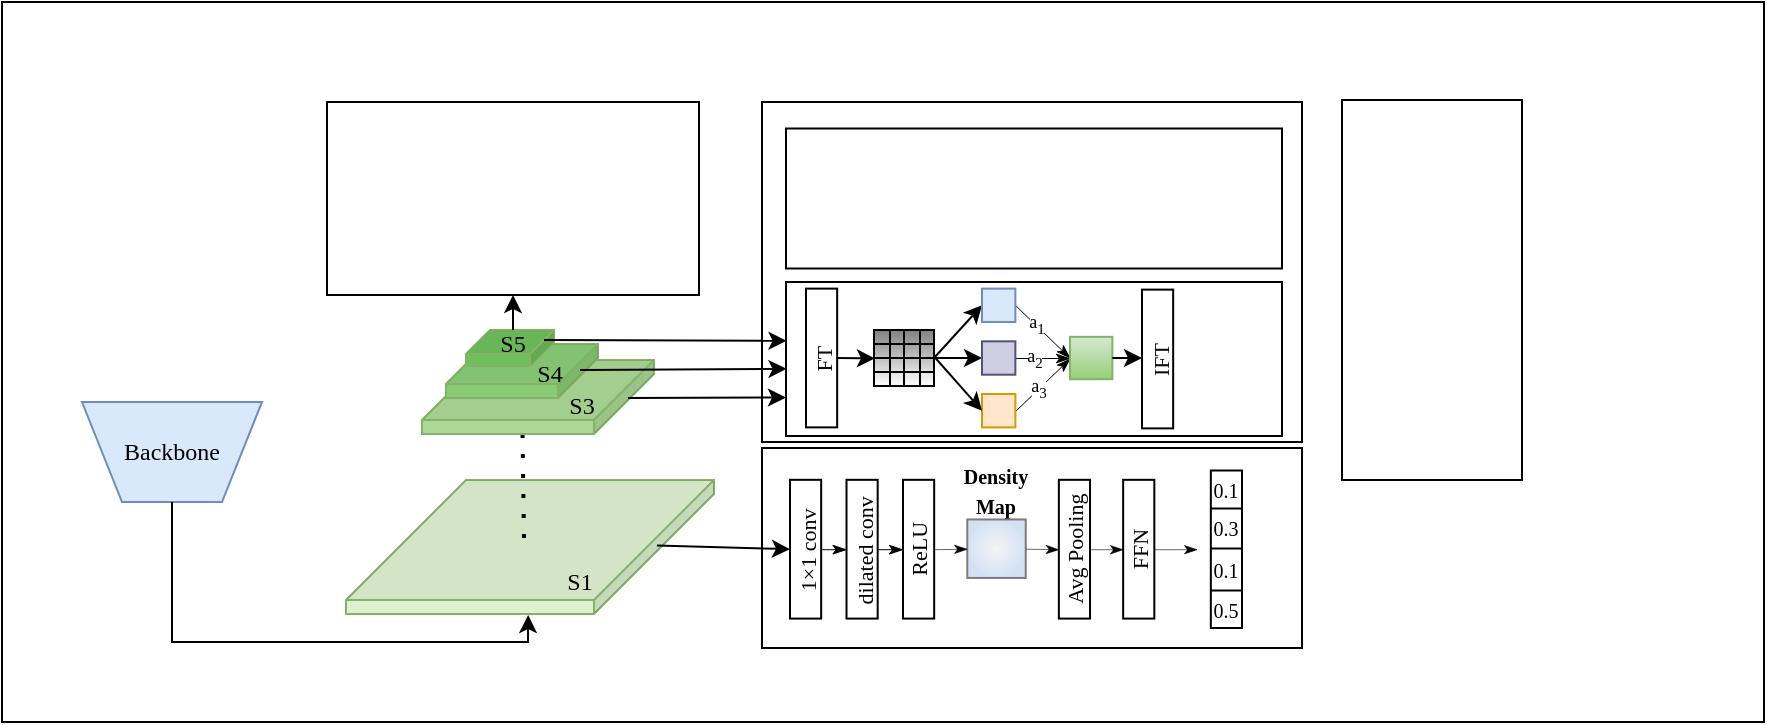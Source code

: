 <mxfile version="26.0.10">
  <diagram name="第 1 页" id="CLWAl7Uv6BVstPCbY0PA">
    <mxGraphModel dx="372" dy="190" grid="1" gridSize="10" guides="1" tooltips="1" connect="1" arrows="1" fold="1" page="1" pageScale="1" pageWidth="827" pageHeight="1169" math="1" shadow="0">
      <root>
        <mxCell id="0" />
        <mxCell id="1" parent="0" />
        <mxCell id="A3obOHkXwMJdT8IcUlnu-3" value="" style="rounded=0;whiteSpace=wrap;html=1;textOpacity=0;movable=1;resizable=1;rotatable=1;deletable=1;editable=1;locked=0;connectable=1;" parent="1" vertex="1">
          <mxGeometry x="20" y="80" width="881" height="360" as="geometry" />
        </mxCell>
        <mxCell id="vyVkkQDFkFN2ZyO-FKbN-2" value="Backbone" style="shape=trapezoid;perimeter=trapezoidPerimeter;whiteSpace=wrap;html=1;fixedSize=1;flipV=1;fillColor=#dae8fc;strokeColor=#6c8ebf;fontFamily=Times New Roman;" parent="1" vertex="1">
          <mxGeometry x="60" y="280" width="90" height="50" as="geometry" />
        </mxCell>
        <mxCell id="A3obOHkXwMJdT8IcUlnu-4" value="" style="rounded=0;whiteSpace=wrap;html=1;fontFamily=Times New Roman;" parent="1" vertex="1">
          <mxGeometry x="400" y="130" width="270" height="170" as="geometry" />
        </mxCell>
        <mxCell id="A3obOHkXwMJdT8IcUlnu-6" value="" style="rounded=0;whiteSpace=wrap;html=1;fontFamily=Times New Roman;" parent="1" vertex="1">
          <mxGeometry x="690" y="129" width="90" height="190" as="geometry" />
        </mxCell>
        <mxCell id="A3obOHkXwMJdT8IcUlnu-8" value="" style="endArrow=classic;html=1;rounded=0;entryX=0.505;entryY=1.008;entryDx=0;entryDy=0;entryPerimeter=0;exitX=0.5;exitY=1;exitDx=0;exitDy=0;fontFamily=Times New Roman;" parent="1" source="vyVkkQDFkFN2ZyO-FKbN-2" target="vyVkkQDFkFN2ZyO-FKbN-3" edge="1">
          <mxGeometry width="50" height="50" relative="1" as="geometry">
            <mxPoint x="120" y="440" as="sourcePoint" />
            <mxPoint x="170" y="390" as="targetPoint" />
            <Array as="points">
              <mxPoint x="105" y="400" />
              <mxPoint x="283" y="400" />
            </Array>
          </mxGeometry>
        </mxCell>
        <mxCell id="pcxJnYcUo_0ArzD0kZ6v-15" value="" style="group" parent="1" vertex="1" connectable="0">
          <mxGeometry x="192" y="319" width="184" height="67" as="geometry" />
        </mxCell>
        <mxCell id="vyVkkQDFkFN2ZyO-FKbN-3" value="" style="shape=cube;whiteSpace=wrap;html=1;boundedLbl=1;backgroundOutline=1;darkOpacity=0.05;darkOpacity2=0.1;size=60;fillStyle=solid;flipH=1;spacingTop=-1;spacingLeft=0;spacing=2;fillColor=light-dark(#dff0d2, #ededed);strokeColor=#82b366;movable=1;resizable=1;rotatable=1;deletable=1;editable=1;locked=0;connectable=1;fontFamily=Times New Roman;" parent="pcxJnYcUo_0ArzD0kZ6v-15" vertex="1">
          <mxGeometry width="184" height="67" as="geometry" />
        </mxCell>
        <mxCell id="pcxJnYcUo_0ArzD0kZ6v-14" value="S1" style="text;html=1;align=center;verticalAlign=middle;whiteSpace=wrap;rounded=0;fontSize=12;fontFamily=Times New Roman;" parent="pcxJnYcUo_0ArzD0kZ6v-15" vertex="1">
          <mxGeometry x="87" y="35.75" width="60" height="30" as="geometry" />
        </mxCell>
        <mxCell id="A3obOHkXwMJdT8IcUlnu-14" value="" style="endArrow=none;dashed=1;html=1;rounded=0;entryX=1;entryY=1;entryDx=0;entryDy=0;dashPattern=1 4;strokeWidth=2;fontFamily=Times New Roman;" parent="1" edge="1">
          <mxGeometry width="50" height="50" relative="1" as="geometry">
            <mxPoint x="281" y="348" as="sourcePoint" />
            <mxPoint x="280" y="276.5" as="targetPoint" />
          </mxGeometry>
        </mxCell>
        <mxCell id="pcxJnYcUo_0ArzD0kZ6v-10" value="" style="group" parent="1" vertex="1" connectable="0">
          <mxGeometry x="230" y="244" width="116" height="53" as="geometry" />
        </mxCell>
        <mxCell id="vyVkkQDFkFN2ZyO-FKbN-9" value="" style="shape=cube;whiteSpace=wrap;html=1;boundedLbl=1;backgroundOutline=1;darkOpacity=0.05;darkOpacity2=0.1;size=30;fillStyle=solid;flipH=1;spacingTop=-1;spacingLeft=0;spacing=2;fillColor=light-dark(#acd998, #1f2f1e);strokeColor=#82b366;movable=1;resizable=1;rotatable=1;deletable=1;editable=1;locked=0;connectable=1;fontFamily=Times New Roman;" parent="pcxJnYcUo_0ArzD0kZ6v-10" vertex="1">
          <mxGeometry y="15" width="116" height="37" as="geometry" />
        </mxCell>
        <mxCell id="A3obOHkXwMJdT8IcUlnu-19" value="S3" style="text;html=1;align=center;verticalAlign=middle;whiteSpace=wrap;rounded=0;fontSize=12;fontFamily=Times New Roman;" parent="pcxJnYcUo_0ArzD0kZ6v-10" vertex="1">
          <mxGeometry x="50" y="23" width="60" height="30" as="geometry" />
        </mxCell>
        <mxCell id="vyVkkQDFkFN2ZyO-FKbN-11" value="" style="shape=cube;whiteSpace=wrap;html=1;boundedLbl=1;backgroundOutline=1;darkOpacity=0.05;darkOpacity2=0.1;size=20;fillStyle=solid;flipH=1;spacingTop=-1;spacingLeft=0;spacing=2;fillColor=light-dark(#8acc76, #1f2f1e);strokeColor=#82b366;movable=1;resizable=1;rotatable=1;deletable=1;editable=1;locked=0;connectable=1;" parent="pcxJnYcUo_0ArzD0kZ6v-10" vertex="1">
          <mxGeometry x="12" y="7" width="76" height="27" as="geometry" />
        </mxCell>
        <mxCell id="A3obOHkXwMJdT8IcUlnu-20" value="S4" style="text;html=1;align=center;verticalAlign=middle;whiteSpace=wrap;rounded=0;fontSize=12;fontFamily=Times New Roman;" parent="pcxJnYcUo_0ArzD0kZ6v-10" vertex="1">
          <mxGeometry x="34" y="7" width="60" height="30" as="geometry" />
        </mxCell>
        <mxCell id="vyVkkQDFkFN2ZyO-FKbN-10" value="" style="shape=cube;whiteSpace=wrap;html=1;boundedLbl=1;backgroundOutline=1;darkOpacity=0.05;darkOpacity2=0.1;size=12;fillStyle=solid;flipH=1;spacingTop=-1;spacingLeft=0;spacing=2;fillColor=light-dark(#6fbf5d, #0c2100);strokeColor=#82b366;movable=1;resizable=1;rotatable=1;deletable=1;editable=1;locked=0;connectable=1;" parent="pcxJnYcUo_0ArzD0kZ6v-10" vertex="1">
          <mxGeometry x="22" width="44" height="18" as="geometry" />
        </mxCell>
        <mxCell id="A3obOHkXwMJdT8IcUlnu-18" value="S5" style="text;html=1;align=center;verticalAlign=middle;whiteSpace=wrap;rounded=0;fontSize=12;fontFamily=Times New Roman;" parent="pcxJnYcUo_0ArzD0kZ6v-10" vertex="1">
          <mxGeometry x="25" width="41" height="14" as="geometry" />
        </mxCell>
        <mxCell id="pcxJnYcUo_0ArzD0kZ6v-11" value="" style="rounded=0;whiteSpace=wrap;html=1;" parent="1" vertex="1">
          <mxGeometry x="182.5" y="130" width="186" height="96.5" as="geometry" />
        </mxCell>
        <mxCell id="pcxJnYcUo_0ArzD0kZ6v-12" value="" style="rounded=0;whiteSpace=wrap;html=1;" parent="1" vertex="1">
          <mxGeometry x="412" y="143.25" width="248" height="70" as="geometry" />
        </mxCell>
        <mxCell id="pcxJnYcUo_0ArzD0kZ6v-13" value="" style="rounded=0;whiteSpace=wrap;html=1;" parent="1" vertex="1">
          <mxGeometry x="412" y="220" width="248" height="77" as="geometry" />
        </mxCell>
        <mxCell id="pcxJnYcUo_0ArzD0kZ6v-19" value="" style="endArrow=classic;html=1;rounded=0;exitX=1;exitY=0.25;exitDx=0;exitDy=0;entryX=0.001;entryY=0.334;entryDx=0;entryDy=0;entryPerimeter=0;" parent="1" edge="1">
          <mxGeometry width="50" height="50" relative="1" as="geometry">
            <mxPoint x="291.0" y="249" as="sourcePoint" />
            <mxPoint x="412.248" y="249.378" as="targetPoint" />
          </mxGeometry>
        </mxCell>
        <mxCell id="pcxJnYcUo_0ArzD0kZ6v-20" value="" style="endArrow=classic;html=1;rounded=0;entryX=0.001;entryY=0.564;entryDx=0;entryDy=0;entryPerimeter=0;" parent="1" edge="1" target="pcxJnYcUo_0ArzD0kZ6v-13">
          <mxGeometry width="50" height="50" relative="1" as="geometry">
            <mxPoint x="309" y="264" as="sourcePoint" />
            <mxPoint x="410" y="260" as="targetPoint" />
          </mxGeometry>
        </mxCell>
        <mxCell id="pcxJnYcUo_0ArzD0kZ6v-21" value="" style="endArrow=classic;html=1;rounded=0;entryX=0;entryY=0.75;entryDx=0;entryDy=0;" parent="1" edge="1" target="pcxJnYcUo_0ArzD0kZ6v-13">
          <mxGeometry width="50" height="50" relative="1" as="geometry">
            <mxPoint x="333" y="278" as="sourcePoint" />
            <mxPoint x="412" y="277" as="targetPoint" />
          </mxGeometry>
        </mxCell>
        <mxCell id="A3obOHkXwMJdT8IcUlnu-5" value="" style="rounded=0;whiteSpace=wrap;html=1;fontFamily=Times New Roman;" parent="1" vertex="1">
          <mxGeometry x="400" y="303" width="270" height="100" as="geometry" />
        </mxCell>
        <mxCell id="gEg5M-laVUsotHvPiH9H-1" value="" style="endArrow=classic;html=1;rounded=0;entryX=0.5;entryY=1;entryDx=0;entryDy=0;exitX=0.5;exitY=0;exitDx=0;exitDy=0;" edge="1" parent="1" source="A3obOHkXwMJdT8IcUlnu-18" target="pcxJnYcUo_0ArzD0kZ6v-11">
          <mxGeometry width="50" height="50" relative="1" as="geometry">
            <mxPoint x="290" y="295" as="sourcePoint" />
            <mxPoint x="220" y="250" as="targetPoint" />
          </mxGeometry>
        </mxCell>
        <mxCell id="pcxJnYcUo_0ArzD0kZ6v-22" value="" style="endArrow=classic;html=1;rounded=0;exitX=0.155;exitY=0.488;exitDx=0;exitDy=0;exitPerimeter=0;entryX=0;entryY=0.5;entryDx=0;entryDy=0;" parent="1" source="vyVkkQDFkFN2ZyO-FKbN-3" target="A3obOHkXwMJdT8IcUlnu-23" edge="1">
          <mxGeometry width="50" height="50" relative="1" as="geometry">
            <mxPoint x="347" y="282" as="sourcePoint" />
            <mxPoint x="410" y="353" as="targetPoint" />
          </mxGeometry>
        </mxCell>
        <mxCell id="pcxJnYcUo_0ArzD0kZ6v-6" value="" style="group" parent="1" vertex="1" connectable="0">
          <mxGeometry x="414" y="309" width="226" height="84" as="geometry" />
        </mxCell>
        <mxCell id="A3obOHkXwMJdT8IcUlnu-70" value="&lt;font style=&quot;font-size: 10px;&quot; face=&quot;Times New Roman&quot;&gt;&lt;b style=&quot;&quot;&gt;Density&lt;br&gt;&lt;/b&gt;&lt;/font&gt;&lt;b style=&quot;font-size: 10px; font-family: &amp;quot;Times New Roman&amp;quot;; background-color: transparent; color: light-dark(rgb(0, 0, 0), rgb(255, 255, 255));&quot;&gt;Map&lt;/b&gt;" style="text;html=1;align=center;verticalAlign=middle;whiteSpace=wrap;rounded=0;" parent="pcxJnYcUo_0ArzD0kZ6v-6" vertex="1">
          <mxGeometry x="74.034" width="58.448" height="29.735" as="geometry" />
        </mxCell>
        <mxCell id="pcxJnYcUo_0ArzD0kZ6v-5" value="" style="group" parent="pcxJnYcUo_0ArzD0kZ6v-6" vertex="1" connectable="0">
          <mxGeometry y="5.204" width="226" height="78.796" as="geometry" />
        </mxCell>
        <mxCell id="A3obOHkXwMJdT8IcUlnu-23" value="&lt;p style=&quot;margin: 0px; font-variant-numeric: normal; font-variant-east-asian: normal; font-variant-alternates: normal; font-size-adjust: none; font-kerning: auto; font-optical-sizing: auto; font-feature-settings: normal; font-variation-settings: normal; font-variant-position: normal; font-variant-emoji: normal; font-stretch: normal; line-height: normal; text-align: start;&quot; class=&quot;p1&quot;&gt;&lt;font face=&quot;Times New Roman&quot; style=&quot;color: rgb(0, 0, 0); font-size: 11px;&quot;&gt;1×1 conv&lt;/font&gt;&lt;/p&gt;" style="rounded=0;whiteSpace=wrap;html=1;horizontal=0;" parent="pcxJnYcUo_0ArzD0kZ6v-5" vertex="1">
          <mxGeometry y="4.708" width="15.586" height="69.381" as="geometry" />
        </mxCell>
        <mxCell id="A3obOHkXwMJdT8IcUlnu-27" value="" style="whiteSpace=wrap;html=1;aspect=fixed;fillColor=#f5f5f5;strokeColor=light-dark(#817979, #959595);gradientColor=#D4E1F5;gradientDirection=radial;" parent="pcxJnYcUo_0ArzD0kZ6v-5" vertex="1">
          <mxGeometry x="88.647" y="24.531" width="29.224" height="29.224" as="geometry" />
        </mxCell>
        <mxCell id="A3obOHkXwMJdT8IcUlnu-30" value="" style="shape=table;startSize=0;container=1;collapsible=0;childLayout=tableLayout;fontSize=14;fontFamily=Times New Roman;align=center;" parent="pcxJnYcUo_0ArzD0kZ6v-5" vertex="1">
          <mxGeometry x="210.414" width="15.586" height="78.796" as="geometry" />
        </mxCell>
        <mxCell id="A3obOHkXwMJdT8IcUlnu-47" style="shape=tableRow;horizontal=0;startSize=0;swimlaneHead=0;swimlaneBody=0;strokeColor=inherit;top=0;left=0;bottom=0;right=0;collapsible=0;dropTarget=0;fillColor=none;points=[[0,0.5],[1,0.5]];portConstraint=eastwest;fontSize=16;" parent="A3obOHkXwMJdT8IcUlnu-30" vertex="1">
          <mxGeometry width="15.586" height="19" as="geometry" />
        </mxCell>
        <mxCell id="A3obOHkXwMJdT8IcUlnu-48" value="0.1" style="shape=partialRectangle;html=1;whiteSpace=wrap;connectable=0;strokeColor=inherit;overflow=hidden;fillColor=none;top=0;left=0;bottom=0;right=0;pointerEvents=1;fontSize=10;fontFamily=Times New Roman;" parent="A3obOHkXwMJdT8IcUlnu-47" vertex="1">
          <mxGeometry width="16" height="19" as="geometry">
            <mxRectangle width="16" height="19" as="alternateBounds" />
          </mxGeometry>
        </mxCell>
        <mxCell id="A3obOHkXwMJdT8IcUlnu-31" value="" style="shape=tableRow;horizontal=0;startSize=0;swimlaneHead=0;swimlaneBody=0;strokeColor=inherit;top=0;left=0;bottom=0;right=0;collapsible=0;dropTarget=0;fillColor=none;points=[[0,0.5],[1,0.5]];portConstraint=eastwest;fontSize=16;" parent="A3obOHkXwMJdT8IcUlnu-30" vertex="1">
          <mxGeometry y="19" width="15.586" height="20" as="geometry" />
        </mxCell>
        <mxCell id="A3obOHkXwMJdT8IcUlnu-32" value="0.3" style="shape=partialRectangle;html=1;whiteSpace=wrap;connectable=0;strokeColor=inherit;overflow=hidden;fillColor=none;top=0;left=0;bottom=0;right=0;pointerEvents=1;fontSize=10;fontFamily=Times New Roman;" parent="A3obOHkXwMJdT8IcUlnu-31" vertex="1">
          <mxGeometry width="16" height="20" as="geometry">
            <mxRectangle width="16" height="20" as="alternateBounds" />
          </mxGeometry>
        </mxCell>
        <mxCell id="A3obOHkXwMJdT8IcUlnu-35" value="" style="shape=tableRow;horizontal=0;startSize=0;swimlaneHead=0;swimlaneBody=0;strokeColor=inherit;top=0;left=0;bottom=0;right=0;collapsible=0;dropTarget=0;fillColor=none;points=[[0,0.5],[1,0.5]];portConstraint=eastwest;fontSize=16;" parent="A3obOHkXwMJdT8IcUlnu-30" vertex="1">
          <mxGeometry y="39" width="15.586" height="21" as="geometry" />
        </mxCell>
        <mxCell id="A3obOHkXwMJdT8IcUlnu-36" value="0.1" style="shape=partialRectangle;html=1;whiteSpace=wrap;connectable=0;strokeColor=inherit;overflow=hidden;fillColor=none;top=0;left=0;bottom=0;right=0;pointerEvents=1;fontSize=10;fontFamily=Times New Roman;" parent="A3obOHkXwMJdT8IcUlnu-35" vertex="1">
          <mxGeometry width="16" height="21" as="geometry">
            <mxRectangle width="16" height="21" as="alternateBounds" />
          </mxGeometry>
        </mxCell>
        <mxCell id="A3obOHkXwMJdT8IcUlnu-43" style="shape=tableRow;horizontal=0;startSize=0;swimlaneHead=0;swimlaneBody=0;strokeColor=inherit;top=0;left=0;bottom=0;right=0;collapsible=0;dropTarget=0;fillColor=none;points=[[0,0.5],[1,0.5]];portConstraint=eastwest;fontSize=16;" parent="A3obOHkXwMJdT8IcUlnu-30" vertex="1">
          <mxGeometry y="60" width="15.586" height="19" as="geometry" />
        </mxCell>
        <mxCell id="A3obOHkXwMJdT8IcUlnu-44" value="0.5" style="shape=partialRectangle;html=1;whiteSpace=wrap;connectable=0;strokeColor=inherit;overflow=hidden;fillColor=none;top=0;left=0;bottom=0;right=0;pointerEvents=1;fontSize=10;fontFamily=Times New Roman;" parent="A3obOHkXwMJdT8IcUlnu-43" vertex="1">
          <mxGeometry width="16" height="19" as="geometry">
            <mxRectangle width="16" height="19" as="alternateBounds" />
          </mxGeometry>
        </mxCell>
        <mxCell id="A3obOHkXwMJdT8IcUlnu-51" value="&lt;p style=&quot;margin: 0px; font-variant-numeric: normal; font-variant-east-asian: normal; font-variant-alternates: normal; font-size-adjust: none; font-kerning: auto; font-optical-sizing: auto; font-feature-settings: normal; font-variation-settings: normal; font-variant-position: normal; font-variant-emoji: normal; font-stretch: normal; line-height: normal; text-align: start;&quot; class=&quot;p1&quot;&gt;&lt;font face=&quot;Times New Roman&quot; style=&quot;color: rgb(0, 0, 0); font-size: 11px;&quot;&gt;dilated conv&lt;/font&gt;&lt;/p&gt;" style="rounded=0;whiteSpace=wrap;html=1;horizontal=0;" parent="pcxJnYcUo_0ArzD0kZ6v-5" vertex="1">
          <mxGeometry x="28.25" y="4.708" width="15.586" height="69.381" as="geometry" />
        </mxCell>
        <mxCell id="A3obOHkXwMJdT8IcUlnu-52" value="&lt;font face=&quot;Times New Roman&quot; style=&quot;font-size: 11px;&quot;&gt;ReLU&lt;/font&gt;" style="rounded=0;whiteSpace=wrap;html=1;horizontal=0;" parent="pcxJnYcUo_0ArzD0kZ6v-5" vertex="1">
          <mxGeometry x="56.5" y="4.708" width="15.586" height="69.381" as="geometry" />
        </mxCell>
        <mxCell id="A3obOHkXwMJdT8IcUlnu-53" value="&lt;font face=&quot;Times New Roman&quot; style=&quot;font-size: 11px;&quot;&gt;Avg Pooling&lt;/font&gt;" style="rounded=0;whiteSpace=wrap;html=1;horizontal=0;" parent="pcxJnYcUo_0ArzD0kZ6v-5" vertex="1">
          <mxGeometry x="134.431" y="4.708" width="15.586" height="69.381" as="geometry" />
        </mxCell>
        <mxCell id="A3obOHkXwMJdT8IcUlnu-54" value="&lt;font face=&quot;Times New Roman&quot; style=&quot;font-size: 11px; font-weight: normal;&quot;&gt;FFN&lt;/font&gt;" style="rounded=0;whiteSpace=wrap;html=1;fontStyle=1;horizontal=0;" parent="pcxJnYcUo_0ArzD0kZ6v-5" vertex="1">
          <mxGeometry x="166.578" y="4.708" width="15.586" height="69.381" as="geometry" />
        </mxCell>
        <mxCell id="A3obOHkXwMJdT8IcUlnu-57" value="" style="endArrow=classicThin;html=1;rounded=0;entryX=0;entryY=0.5;entryDx=0;entryDy=0;exitX=1;exitY=0.5;exitDx=0;exitDy=0;endFill=1;strokeWidth=0.5;curved=1;startArrow=none;startFill=0;" parent="pcxJnYcUo_0ArzD0kZ6v-5" source="A3obOHkXwMJdT8IcUlnu-23" target="A3obOHkXwMJdT8IcUlnu-51" edge="1">
          <mxGeometry width="50" height="50" relative="1" as="geometry">
            <mxPoint x="-52.603" y="24.531" as="sourcePoint" />
            <mxPoint x="-3.897" y="-25.027" as="targetPoint" />
          </mxGeometry>
        </mxCell>
        <mxCell id="A3obOHkXwMJdT8IcUlnu-58" value="" style="endArrow=classicThin;html=1;rounded=0;entryX=0;entryY=0.5;entryDx=0;entryDy=0;exitX=1;exitY=0.5;exitDx=0;exitDy=0;endFill=1;strokeWidth=0.5;jumpSize=7;" parent="pcxJnYcUo_0ArzD0kZ6v-5" source="A3obOHkXwMJdT8IcUlnu-51" target="A3obOHkXwMJdT8IcUlnu-52" edge="1">
          <mxGeometry width="50" height="50" relative="1" as="geometry">
            <mxPoint x="25.328" y="49.31" as="sourcePoint" />
            <mxPoint x="37.991" y="49.31" as="targetPoint" />
          </mxGeometry>
        </mxCell>
        <mxCell id="A3obOHkXwMJdT8IcUlnu-59" value="" style="endArrow=classicThin;html=1;rounded=0;endFill=1;strokeWidth=0.3;sourcePerimeterSpacing=0;fontSize=11;exitX=1;exitY=0.5;exitDx=0;exitDy=0;entryX=0;entryY=0.5;entryDx=0;entryDy=0;" parent="pcxJnYcUo_0ArzD0kZ6v-5" source="A3obOHkXwMJdT8IcUlnu-52" target="A3obOHkXwMJdT8IcUlnu-27" edge="1">
          <mxGeometry width="50" height="50" relative="1" as="geometry">
            <mxPoint x="75.009" y="39.398" as="sourcePoint" />
            <mxPoint x="86.698" y="39.398" as="targetPoint" />
          </mxGeometry>
        </mxCell>
        <mxCell id="A3obOHkXwMJdT8IcUlnu-62" value="" style="endArrow=classicThin;html=1;rounded=0;entryX=0;entryY=0.5;entryDx=0;entryDy=0;exitX=1;exitY=0.5;exitDx=0;exitDy=0;endFill=1;strokeWidth=0.3;" parent="pcxJnYcUo_0ArzD0kZ6v-5" source="A3obOHkXwMJdT8IcUlnu-53" target="A3obOHkXwMJdT8IcUlnu-54" edge="1">
          <mxGeometry width="50" height="50" relative="1" as="geometry">
            <mxPoint x="127.612" y="49.31" as="sourcePoint" />
            <mxPoint x="144.172" y="49.31" as="targetPoint" />
          </mxGeometry>
        </mxCell>
        <mxCell id="A3obOHkXwMJdT8IcUlnu-64" value="" style="endArrow=classicThin;html=1;rounded=0;endFill=1;strokeWidth=0.3;sourcePerimeterSpacing=0;fontSize=11;exitX=1;exitY=0.5;exitDx=0;exitDy=0;entryX=0;entryY=0.5;entryDx=0;entryDy=0;" parent="pcxJnYcUo_0ArzD0kZ6v-5" source="A3obOHkXwMJdT8IcUlnu-27" target="A3obOHkXwMJdT8IcUlnu-53" edge="1">
          <mxGeometry width="50" height="50" relative="1" as="geometry">
            <mxPoint x="120.793" y="39.398" as="sourcePoint" />
            <mxPoint x="132.483" y="39.398" as="targetPoint" />
          </mxGeometry>
        </mxCell>
        <mxCell id="A3obOHkXwMJdT8IcUlnu-67" value="" style="endArrow=classicThin;html=1;rounded=0;strokeWidth=0.3;endFill=1;exitX=1;exitY=0.5;exitDx=0;exitDy=0;" parent="pcxJnYcUo_0ArzD0kZ6v-5" source="A3obOHkXwMJdT8IcUlnu-54" edge="1">
          <mxGeometry width="50" height="50" relative="1" as="geometry">
            <mxPoint x="113" y="113.735" as="sourcePoint" />
            <mxPoint x="203.595" y="39.398" as="targetPoint" />
          </mxGeometry>
        </mxCell>
        <mxCell id="gEg5M-laVUsotHvPiH9H-3" value="&lt;p style=&quot;margin: 0px; font-variant-numeric: normal; font-variant-east-asian: normal; font-variant-alternates: normal; font-size-adjust: none; font-kerning: auto; font-optical-sizing: auto; font-feature-settings: normal; font-variation-settings: normal; font-variant-position: normal; font-variant-emoji: normal; font-stretch: normal; line-height: normal; color: rgb(14, 14, 14); text-align: start;&quot; class=&quot;p1&quot;&gt;&lt;font style=&quot;font-size: 11px;&quot; face=&quot;Times New Roman&quot;&gt;FT&lt;/font&gt;&lt;/p&gt;" style="rounded=0;whiteSpace=wrap;html=1;horizontal=0;" vertex="1" parent="1">
          <mxGeometry x="422" y="223.312" width="15.586" height="69.381" as="geometry" />
        </mxCell>
        <mxCell id="gEg5M-laVUsotHvPiH9H-51" style="rounded=0;orthogonalLoop=1;jettySize=auto;html=1;exitX=1;exitY=0.5;exitDx=0;exitDy=0;entryX=0;entryY=0.5;entryDx=0;entryDy=0;" edge="1" parent="1" source="gEg5M-laVUsotHvPiH9H-9" target="gEg5M-laVUsotHvPiH9H-47">
          <mxGeometry relative="1" as="geometry" />
        </mxCell>
        <mxCell id="gEg5M-laVUsotHvPiH9H-52" style="edgeStyle=orthogonalEdgeStyle;rounded=0;orthogonalLoop=1;jettySize=auto;html=1;exitX=1;exitY=0.5;exitDx=0;exitDy=0;entryX=0;entryY=0.5;entryDx=0;entryDy=0;" edge="1" parent="1" source="gEg5M-laVUsotHvPiH9H-9" target="gEg5M-laVUsotHvPiH9H-49">
          <mxGeometry relative="1" as="geometry" />
        </mxCell>
        <mxCell id="gEg5M-laVUsotHvPiH9H-9" value="" style="shape=table;startSize=0;container=1;collapsible=0;childLayout=tableLayout;fontSize=16;gradientColor=#808080;gradientDirection=north;" vertex="1" parent="1">
          <mxGeometry x="456" y="244" width="30" height="28" as="geometry" />
        </mxCell>
        <mxCell id="gEg5M-laVUsotHvPiH9H-35" style="shape=tableRow;horizontal=0;startSize=0;swimlaneHead=0;swimlaneBody=0;strokeColor=inherit;top=0;left=0;bottom=0;right=0;collapsible=0;dropTarget=0;fillColor=none;points=[[0,0.5],[1,0.5]];portConstraint=eastwest;fontSize=16;" vertex="1" parent="gEg5M-laVUsotHvPiH9H-9">
          <mxGeometry width="30" height="7" as="geometry" />
        </mxCell>
        <mxCell id="gEg5M-laVUsotHvPiH9H-36" style="shape=partialRectangle;html=1;whiteSpace=wrap;connectable=0;strokeColor=inherit;overflow=hidden;fillColor=none;top=0;left=0;bottom=0;right=0;pointerEvents=1;fontSize=16;" vertex="1" parent="gEg5M-laVUsotHvPiH9H-35">
          <mxGeometry width="8" height="7" as="geometry">
            <mxRectangle width="8" height="7" as="alternateBounds" />
          </mxGeometry>
        </mxCell>
        <mxCell id="gEg5M-laVUsotHvPiH9H-37" style="shape=partialRectangle;html=1;whiteSpace=wrap;connectable=0;strokeColor=inherit;overflow=hidden;fillColor=none;top=0;left=0;bottom=0;right=0;pointerEvents=1;fontSize=16;" vertex="1" parent="gEg5M-laVUsotHvPiH9H-35">
          <mxGeometry x="8" width="7" height="7" as="geometry">
            <mxRectangle width="7" height="7" as="alternateBounds" />
          </mxGeometry>
        </mxCell>
        <mxCell id="gEg5M-laVUsotHvPiH9H-38" style="shape=partialRectangle;html=1;whiteSpace=wrap;connectable=0;strokeColor=inherit;overflow=hidden;fillColor=none;top=0;left=0;bottom=0;right=0;pointerEvents=1;fontSize=16;" vertex="1" parent="gEg5M-laVUsotHvPiH9H-35">
          <mxGeometry x="15" width="8" height="7" as="geometry">
            <mxRectangle width="8" height="7" as="alternateBounds" />
          </mxGeometry>
        </mxCell>
        <mxCell id="gEg5M-laVUsotHvPiH9H-39" style="shape=partialRectangle;html=1;whiteSpace=wrap;connectable=0;strokeColor=inherit;overflow=hidden;fillColor=none;top=0;left=0;bottom=0;right=0;pointerEvents=1;fontSize=16;" vertex="1" parent="gEg5M-laVUsotHvPiH9H-35">
          <mxGeometry x="23" width="7" height="7" as="geometry">
            <mxRectangle width="7" height="7" as="alternateBounds" />
          </mxGeometry>
        </mxCell>
        <mxCell id="gEg5M-laVUsotHvPiH9H-10" value="" style="shape=tableRow;horizontal=0;startSize=0;swimlaneHead=0;swimlaneBody=0;strokeColor=inherit;top=0;left=0;bottom=0;right=0;collapsible=0;dropTarget=0;fillColor=none;points=[[0,0.5],[1,0.5]];portConstraint=eastwest;fontSize=16;" vertex="1" parent="gEg5M-laVUsotHvPiH9H-9">
          <mxGeometry y="7" width="30" height="7" as="geometry" />
        </mxCell>
        <mxCell id="gEg5M-laVUsotHvPiH9H-11" value="" style="shape=partialRectangle;html=1;whiteSpace=wrap;connectable=0;strokeColor=inherit;overflow=hidden;fillColor=none;top=0;left=0;bottom=0;right=0;pointerEvents=1;fontSize=16;" vertex="1" parent="gEg5M-laVUsotHvPiH9H-10">
          <mxGeometry width="8" height="7" as="geometry">
            <mxRectangle width="8" height="7" as="alternateBounds" />
          </mxGeometry>
        </mxCell>
        <mxCell id="gEg5M-laVUsotHvPiH9H-12" value="" style="shape=partialRectangle;html=1;whiteSpace=wrap;connectable=0;strokeColor=inherit;overflow=hidden;fillColor=none;top=0;left=0;bottom=0;right=0;pointerEvents=1;fontSize=16;" vertex="1" parent="gEg5M-laVUsotHvPiH9H-10">
          <mxGeometry x="8" width="7" height="7" as="geometry">
            <mxRectangle width="7" height="7" as="alternateBounds" />
          </mxGeometry>
        </mxCell>
        <mxCell id="gEg5M-laVUsotHvPiH9H-13" value="" style="shape=partialRectangle;html=1;whiteSpace=wrap;connectable=0;strokeColor=inherit;overflow=hidden;fillColor=none;top=0;left=0;bottom=0;right=0;pointerEvents=1;fontSize=16;" vertex="1" parent="gEg5M-laVUsotHvPiH9H-10">
          <mxGeometry x="15" width="8" height="7" as="geometry">
            <mxRectangle width="8" height="7" as="alternateBounds" />
          </mxGeometry>
        </mxCell>
        <mxCell id="gEg5M-laVUsotHvPiH9H-40" style="shape=partialRectangle;html=1;whiteSpace=wrap;connectable=0;strokeColor=inherit;overflow=hidden;fillColor=none;top=0;left=0;bottom=0;right=0;pointerEvents=1;fontSize=16;" vertex="1" parent="gEg5M-laVUsotHvPiH9H-10">
          <mxGeometry x="23" width="7" height="7" as="geometry">
            <mxRectangle width="7" height="7" as="alternateBounds" />
          </mxGeometry>
        </mxCell>
        <mxCell id="gEg5M-laVUsotHvPiH9H-14" value="" style="shape=tableRow;horizontal=0;startSize=0;swimlaneHead=0;swimlaneBody=0;strokeColor=inherit;top=0;left=0;bottom=0;right=0;collapsible=0;dropTarget=0;fillColor=none;points=[[0,0.5],[1,0.5]];portConstraint=eastwest;fontSize=16;" vertex="1" parent="gEg5M-laVUsotHvPiH9H-9">
          <mxGeometry y="14" width="30" height="7" as="geometry" />
        </mxCell>
        <mxCell id="gEg5M-laVUsotHvPiH9H-15" value="" style="shape=partialRectangle;html=1;whiteSpace=wrap;connectable=0;strokeColor=inherit;overflow=hidden;fillColor=none;top=0;left=0;bottom=0;right=0;pointerEvents=1;fontSize=16;" vertex="1" parent="gEg5M-laVUsotHvPiH9H-14">
          <mxGeometry width="8" height="7" as="geometry">
            <mxRectangle width="8" height="7" as="alternateBounds" />
          </mxGeometry>
        </mxCell>
        <mxCell id="gEg5M-laVUsotHvPiH9H-16" value="" style="shape=partialRectangle;html=1;whiteSpace=wrap;connectable=0;strokeColor=inherit;overflow=hidden;fillColor=none;top=0;left=0;bottom=0;right=0;pointerEvents=1;fontSize=16;" vertex="1" parent="gEg5M-laVUsotHvPiH9H-14">
          <mxGeometry x="8" width="7" height="7" as="geometry">
            <mxRectangle width="7" height="7" as="alternateBounds" />
          </mxGeometry>
        </mxCell>
        <mxCell id="gEg5M-laVUsotHvPiH9H-17" value="" style="shape=partialRectangle;html=1;whiteSpace=wrap;connectable=0;strokeColor=inherit;overflow=hidden;fillColor=none;top=0;left=0;bottom=0;right=0;pointerEvents=1;fontSize=16;" vertex="1" parent="gEg5M-laVUsotHvPiH9H-14">
          <mxGeometry x="15" width="8" height="7" as="geometry">
            <mxRectangle width="8" height="7" as="alternateBounds" />
          </mxGeometry>
        </mxCell>
        <mxCell id="gEg5M-laVUsotHvPiH9H-41" style="shape=partialRectangle;html=1;whiteSpace=wrap;connectable=0;strokeColor=inherit;overflow=hidden;fillColor=none;top=0;left=0;bottom=0;right=0;pointerEvents=1;fontSize=16;" vertex="1" parent="gEg5M-laVUsotHvPiH9H-14">
          <mxGeometry x="23" width="7" height="7" as="geometry">
            <mxRectangle width="7" height="7" as="alternateBounds" />
          </mxGeometry>
        </mxCell>
        <mxCell id="gEg5M-laVUsotHvPiH9H-18" value="" style="shape=tableRow;horizontal=0;startSize=0;swimlaneHead=0;swimlaneBody=0;strokeColor=inherit;top=0;left=0;bottom=0;right=0;collapsible=0;dropTarget=0;fillColor=none;points=[[0,0.5],[1,0.5]];portConstraint=eastwest;fontSize=16;" vertex="1" parent="gEg5M-laVUsotHvPiH9H-9">
          <mxGeometry y="21" width="30" height="7" as="geometry" />
        </mxCell>
        <mxCell id="gEg5M-laVUsotHvPiH9H-19" value="" style="shape=partialRectangle;html=1;whiteSpace=wrap;connectable=0;strokeColor=inherit;overflow=hidden;fillColor=none;top=0;left=0;bottom=0;right=0;pointerEvents=1;fontSize=16;" vertex="1" parent="gEg5M-laVUsotHvPiH9H-18">
          <mxGeometry width="8" height="7" as="geometry">
            <mxRectangle width="8" height="7" as="alternateBounds" />
          </mxGeometry>
        </mxCell>
        <mxCell id="gEg5M-laVUsotHvPiH9H-20" value="" style="shape=partialRectangle;html=1;whiteSpace=wrap;connectable=0;strokeColor=inherit;overflow=hidden;fillColor=none;top=0;left=0;bottom=0;right=0;pointerEvents=1;fontSize=16;" vertex="1" parent="gEg5M-laVUsotHvPiH9H-18">
          <mxGeometry x="8" width="7" height="7" as="geometry">
            <mxRectangle width="7" height="7" as="alternateBounds" />
          </mxGeometry>
        </mxCell>
        <mxCell id="gEg5M-laVUsotHvPiH9H-21" value="" style="shape=partialRectangle;html=1;whiteSpace=wrap;connectable=0;strokeColor=inherit;overflow=hidden;fillColor=none;top=0;left=0;bottom=0;right=0;pointerEvents=1;fontSize=16;" vertex="1" parent="gEg5M-laVUsotHvPiH9H-18">
          <mxGeometry x="15" width="8" height="7" as="geometry">
            <mxRectangle width="8" height="7" as="alternateBounds" />
          </mxGeometry>
        </mxCell>
        <mxCell id="gEg5M-laVUsotHvPiH9H-42" style="shape=partialRectangle;html=1;whiteSpace=wrap;connectable=0;strokeColor=inherit;overflow=hidden;fillColor=none;top=0;left=0;bottom=0;right=0;pointerEvents=1;fontSize=16;" vertex="1" parent="gEg5M-laVUsotHvPiH9H-18">
          <mxGeometry x="23" width="7" height="7" as="geometry">
            <mxRectangle width="7" height="7" as="alternateBounds" />
          </mxGeometry>
        </mxCell>
        <mxCell id="gEg5M-laVUsotHvPiH9H-44" value="" style="endArrow=classic;html=1;rounded=0;exitX=1;exitY=0.5;exitDx=0;exitDy=0;entryX=0.016;entryY=0.03;entryDx=0;entryDy=0;entryPerimeter=0;" edge="1" parent="1" source="gEg5M-laVUsotHvPiH9H-3" target="gEg5M-laVUsotHvPiH9H-14">
          <mxGeometry width="50" height="50" relative="1" as="geometry">
            <mxPoint x="400" y="320" as="sourcePoint" />
            <mxPoint x="455" y="258" as="targetPoint" />
          </mxGeometry>
        </mxCell>
        <mxCell id="gEg5M-laVUsotHvPiH9H-56" style="rounded=0;orthogonalLoop=1;jettySize=auto;html=1;exitX=1;exitY=0.5;exitDx=0;exitDy=0;entryX=0;entryY=0.5;entryDx=0;entryDy=0;strokeWidth=0.5;endArrow=classicThin;endFill=1;" edge="1" parent="1" source="gEg5M-laVUsotHvPiH9H-47" target="gEg5M-laVUsotHvPiH9H-54">
          <mxGeometry relative="1" as="geometry" />
        </mxCell>
        <mxCell id="gEg5M-laVUsotHvPiH9H-60" value="a&lt;sub&gt;1&lt;/sub&gt;" style="edgeLabel;html=1;align=center;verticalAlign=middle;resizable=0;points=[];fontFamily=Times New Roman;fontSize=9;" vertex="1" connectable="0" parent="gEg5M-laVUsotHvPiH9H-56">
          <mxGeometry x="-0.288" y="1" relative="1" as="geometry">
            <mxPoint as="offset" />
          </mxGeometry>
        </mxCell>
        <mxCell id="gEg5M-laVUsotHvPiH9H-47" value="" style="whiteSpace=wrap;html=1;aspect=fixed;fillColor=#dae8fc;strokeColor=#6c8ebf;" vertex="1" parent="1">
          <mxGeometry x="510" y="223.31" width="16.69" height="16.69" as="geometry" />
        </mxCell>
        <mxCell id="gEg5M-laVUsotHvPiH9H-57" style="edgeStyle=orthogonalEdgeStyle;rounded=0;orthogonalLoop=1;jettySize=auto;html=1;exitX=1;exitY=0.5;exitDx=0;exitDy=0;entryX=0;entryY=0.5;entryDx=0;entryDy=0;endArrow=classicThin;endFill=1;strokeWidth=0.5;" edge="1" parent="1" source="gEg5M-laVUsotHvPiH9H-49" target="gEg5M-laVUsotHvPiH9H-54">
          <mxGeometry relative="1" as="geometry">
            <mxPoint x="550" y="258.113" as="targetPoint" />
          </mxGeometry>
        </mxCell>
        <mxCell id="gEg5M-laVUsotHvPiH9H-61" value="a&lt;sub&gt;2&lt;/sub&gt;" style="edgeLabel;html=1;align=center;verticalAlign=middle;resizable=0;points=[];fontFamily=Times New Roman;fontSize=9;" vertex="1" connectable="0" parent="gEg5M-laVUsotHvPiH9H-57">
          <mxGeometry x="-0.286" relative="1" as="geometry">
            <mxPoint as="offset" />
          </mxGeometry>
        </mxCell>
        <mxCell id="gEg5M-laVUsotHvPiH9H-49" value="" style="whiteSpace=wrap;html=1;aspect=fixed;fontStyle=1;fillColor=#d0cee2;strokeColor=#56517e;" vertex="1" parent="1">
          <mxGeometry x="510" y="249.66" width="16.69" height="16.69" as="geometry" />
        </mxCell>
        <mxCell id="gEg5M-laVUsotHvPiH9H-58" style="rounded=0;orthogonalLoop=1;jettySize=auto;html=1;entryX=0;entryY=0.5;entryDx=0;entryDy=0;endArrow=classicThin;endFill=1;strokeWidth=0.5;exitX=1;exitY=0.5;exitDx=0;exitDy=0;" edge="1" parent="1" source="gEg5M-laVUsotHvPiH9H-50" target="gEg5M-laVUsotHvPiH9H-54">
          <mxGeometry relative="1" as="geometry" />
        </mxCell>
        <mxCell id="gEg5M-laVUsotHvPiH9H-62" value="a&lt;sub&gt;3&lt;/sub&gt;" style="edgeLabel;html=1;align=center;verticalAlign=middle;resizable=0;points=[];fontFamily=Times New Roman;fontSize=9;" vertex="1" connectable="0" parent="gEg5M-laVUsotHvPiH9H-58">
          <mxGeometry x="-0.16" y="1" relative="1" as="geometry">
            <mxPoint as="offset" />
          </mxGeometry>
        </mxCell>
        <mxCell id="gEg5M-laVUsotHvPiH9H-50" value="" style="whiteSpace=wrap;html=1;aspect=fixed;fillColor=#ffe6cc;strokeColor=#d79b00;" vertex="1" parent="1">
          <mxGeometry x="510" y="276" width="16.69" height="16.69" as="geometry" />
        </mxCell>
        <mxCell id="gEg5M-laVUsotHvPiH9H-53" style="rounded=0;orthogonalLoop=1;jettySize=auto;html=1;entryX=0;entryY=0.5;entryDx=0;entryDy=0;exitX=1.031;exitY=0.036;exitDx=0;exitDy=0;exitPerimeter=0;" edge="1" parent="1" source="gEg5M-laVUsotHvPiH9H-14" target="gEg5M-laVUsotHvPiH9H-50">
          <mxGeometry relative="1" as="geometry" />
        </mxCell>
        <mxCell id="gEg5M-laVUsotHvPiH9H-54" value="" style="whiteSpace=wrap;html=1;aspect=fixed;fontStyle=1;fillColor=#d5e8d4;strokeColor=#82b366;gradientColor=#97d077;" vertex="1" parent="1">
          <mxGeometry x="554" y="247.42" width="21.18" height="21.18" as="geometry" />
        </mxCell>
        <mxCell id="gEg5M-laVUsotHvPiH9H-63" value="&lt;p style=&quot;margin: 0px; font-variant-numeric: normal; font-variant-east-asian: normal; font-variant-alternates: normal; font-size-adjust: none; font-kerning: auto; font-optical-sizing: auto; font-feature-settings: normal; font-variation-settings: normal; font-variant-position: normal; font-variant-emoji: normal; font-stretch: normal; line-height: normal; color: rgb(14, 14, 14); text-align: start;&quot; class=&quot;p1&quot;&gt;&lt;font style=&quot;font-size: 11px;&quot; face=&quot;Times New Roman&quot;&gt;IFT&lt;/font&gt;&lt;/p&gt;" style="rounded=0;whiteSpace=wrap;html=1;horizontal=0;" vertex="1" parent="1">
          <mxGeometry x="590" y="223.812" width="15.586" height="69.381" as="geometry" />
        </mxCell>
        <mxCell id="gEg5M-laVUsotHvPiH9H-64" style="edgeStyle=orthogonalEdgeStyle;rounded=0;orthogonalLoop=1;jettySize=auto;html=1;exitX=1;exitY=0.5;exitDx=0;exitDy=0;entryX=0;entryY=0.5;entryDx=0;entryDy=0;" edge="1" parent="1" source="gEg5M-laVUsotHvPiH9H-54" target="gEg5M-laVUsotHvPiH9H-63">
          <mxGeometry relative="1" as="geometry">
            <mxPoint x="496" y="268" as="sourcePoint" />
            <mxPoint x="520" y="268" as="targetPoint" />
          </mxGeometry>
        </mxCell>
      </root>
    </mxGraphModel>
  </diagram>
</mxfile>
